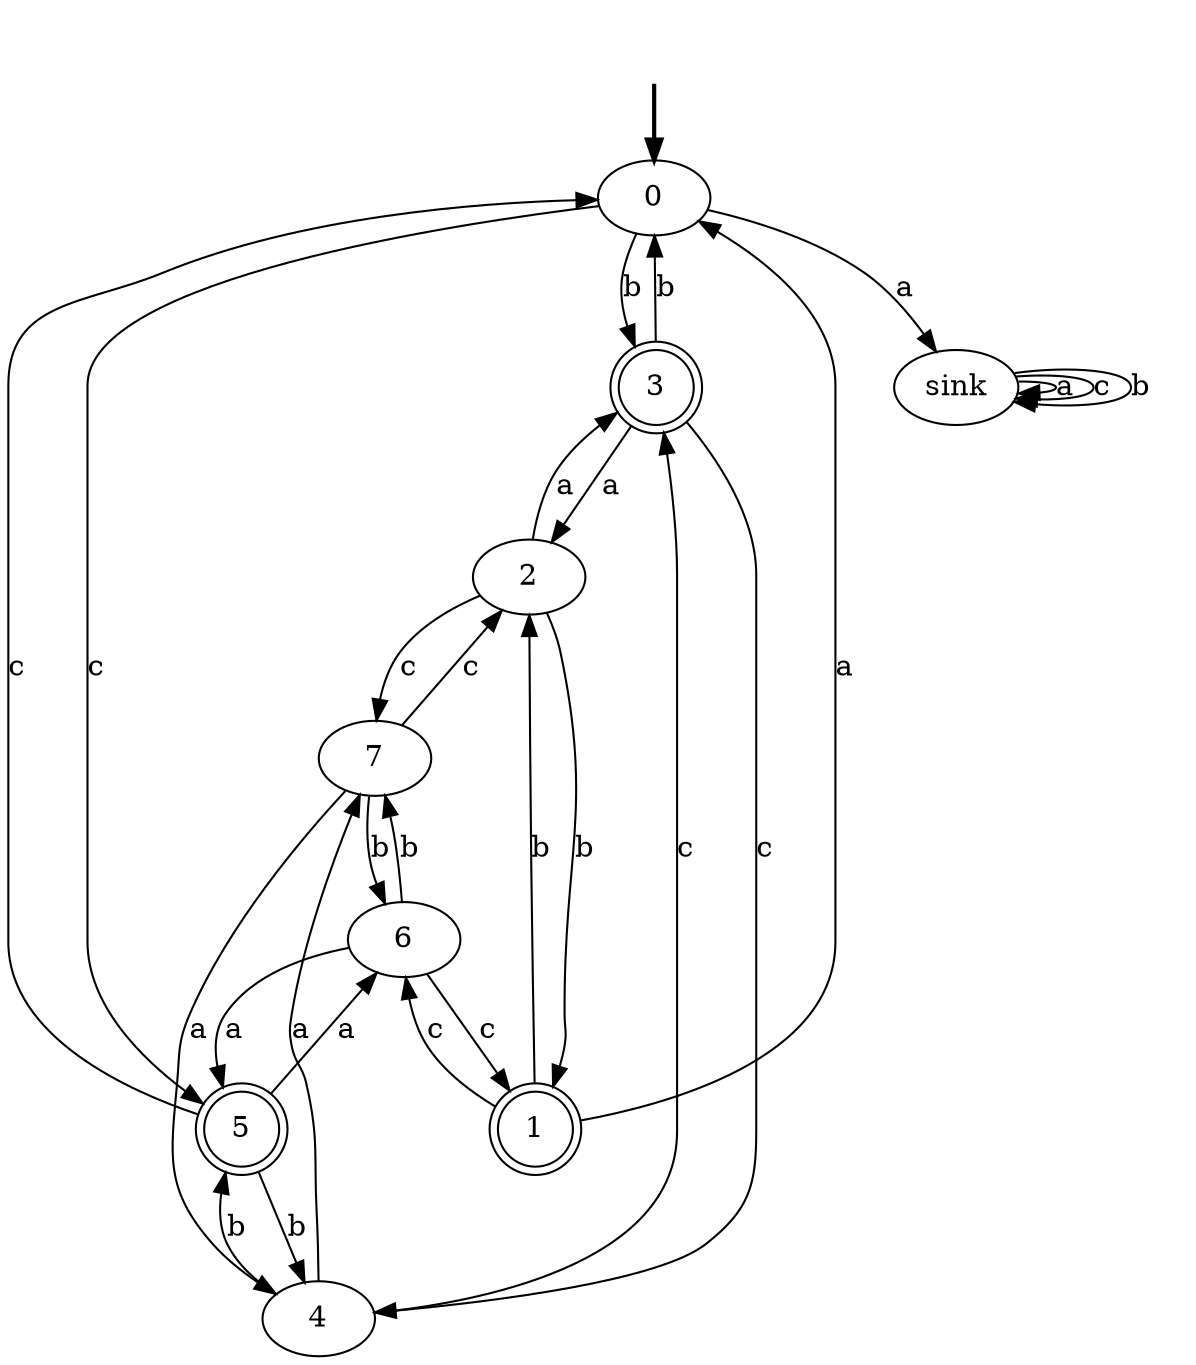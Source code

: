 digraph {
	fake [style=invisible]
	7
	6
	0 [root=true]
	3 [shape=doublecircle]
	5 [shape=doublecircle]
	sink
	4
	1 [shape=doublecircle]
	2
	fake -> 0 [style=bold]
	0 -> 3 [label=b]
	0 -> 5 [label=c]
	1 -> 0 [label=a]
	1 -> 2 [label=b]
	1 -> 6 [label=c]
	2 -> 3 [label=a]
	2 -> 1 [label=b]
	2 -> 7 [label=c]
	3 -> 2 [label=a]
	3 -> 0 [label=b]
	3 -> 4 [label=c]
	4 -> 7 [label=a]
	4 -> 5 [label=b]
	4 -> 3 [label=c]
	5 -> 6 [label=a]
	5 -> 4 [label=b]
	5 -> 0 [label=c]
	6 -> 5 [label=a]
	6 -> 7 [label=b]
	6 -> 1 [label=c]
	7 -> 4 [label=a]
	7 -> 6 [label=b]
	7 -> 2 [label=c]
	0 -> sink [label=a]
	sink -> sink [label=a]
	sink -> sink [label=c]
	sink -> sink [label=b]
}
